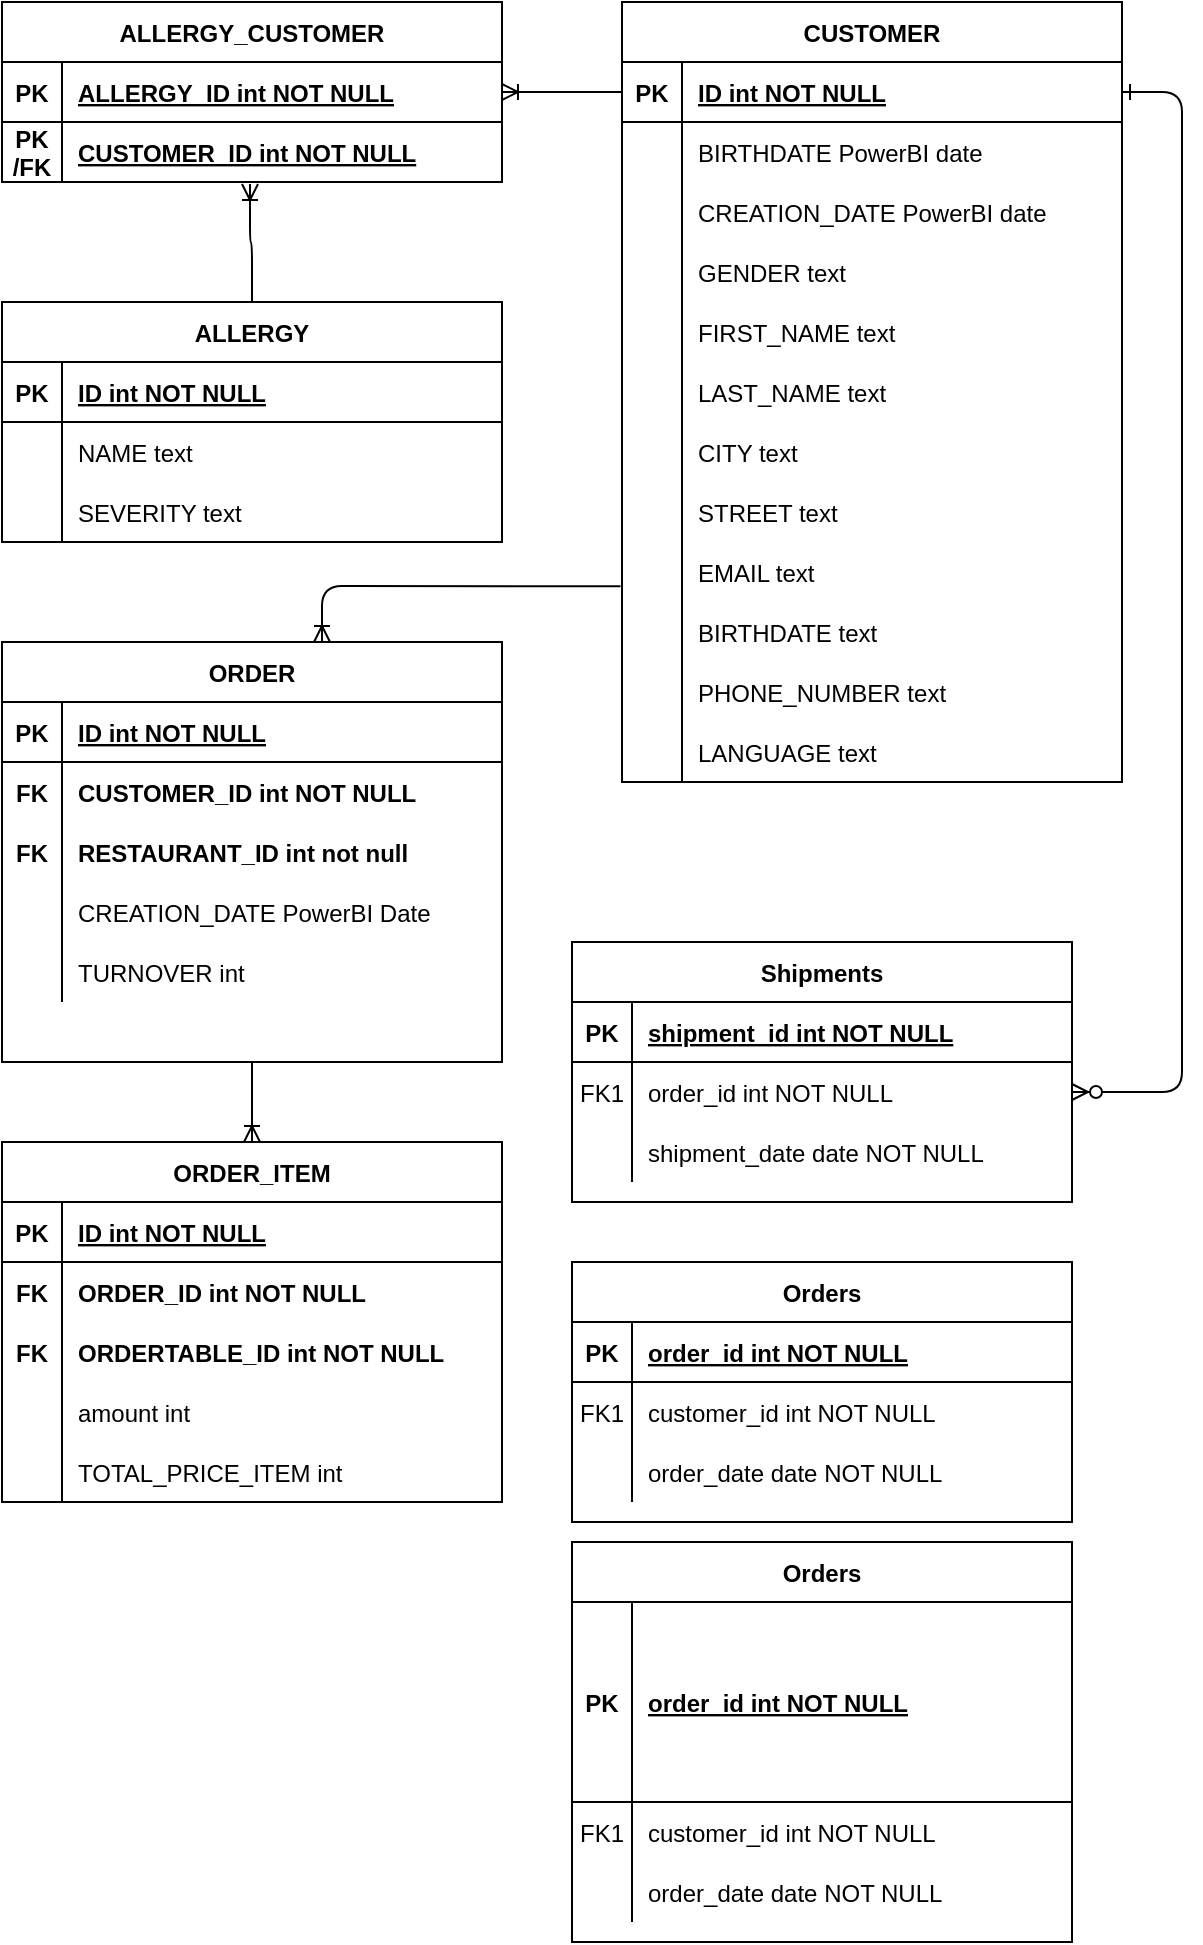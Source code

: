 <mxfile version="13.7.9" type="github">
  <diagram id="R2lEEEUBdFMjLlhIrx00" name="Page-1">
    <mxGraphModel dx="460" dy="265" grid="1" gridSize="10" guides="1" tooltips="1" connect="1" arrows="1" fold="1" page="1" pageScale="1" pageWidth="850" pageHeight="1100" math="0" shadow="0" extFonts="Permanent Marker^https://fonts.googleapis.com/css?family=Permanent+Marker">
      <root>
        <mxCell id="0" />
        <mxCell id="1" parent="0" />
        <mxCell id="C-vyLk0tnHw3VtMMgP7b-12" value="" style="edgeStyle=entityRelationEdgeStyle;endArrow=ERzeroToMany;startArrow=ERone;endFill=1;startFill=0;" parent="1" source="C-vyLk0tnHw3VtMMgP7b-3" target="C-vyLk0tnHw3VtMMgP7b-17" edge="1">
          <mxGeometry width="100" height="100" relative="1" as="geometry">
            <mxPoint x="400" y="180" as="sourcePoint" />
            <mxPoint x="460" y="205" as="targetPoint" />
          </mxGeometry>
        </mxCell>
        <mxCell id="C-vyLk0tnHw3VtMMgP7b-2" value="CUSTOMER" style="shape=table;startSize=30;container=1;collapsible=1;childLayout=tableLayout;fixedRows=1;rowLines=0;fontStyle=1;align=center;resizeLast=1;" parent="1" vertex="1">
          <mxGeometry x="450" y="120" width="250" height="390" as="geometry">
            <mxRectangle x="450" y="120" width="110" height="30" as="alternateBounds" />
          </mxGeometry>
        </mxCell>
        <mxCell id="C-vyLk0tnHw3VtMMgP7b-3" value="" style="shape=partialRectangle;collapsible=0;dropTarget=0;pointerEvents=0;fillColor=none;points=[[0,0.5],[1,0.5]];portConstraint=eastwest;top=0;left=0;right=0;bottom=1;" parent="C-vyLk0tnHw3VtMMgP7b-2" vertex="1">
          <mxGeometry y="30" width="250" height="30" as="geometry" />
        </mxCell>
        <mxCell id="C-vyLk0tnHw3VtMMgP7b-4" value="PK" style="shape=partialRectangle;overflow=hidden;connectable=0;fillColor=none;top=0;left=0;bottom=0;right=0;fontStyle=1;" parent="C-vyLk0tnHw3VtMMgP7b-3" vertex="1">
          <mxGeometry width="30" height="30" as="geometry" />
        </mxCell>
        <mxCell id="C-vyLk0tnHw3VtMMgP7b-5" value="ID int NOT NULL " style="shape=partialRectangle;overflow=hidden;connectable=0;fillColor=none;top=0;left=0;bottom=0;right=0;align=left;spacingLeft=6;fontStyle=5;" parent="C-vyLk0tnHw3VtMMgP7b-3" vertex="1">
          <mxGeometry x="30" width="220" height="30" as="geometry" />
        </mxCell>
        <mxCell id="C-vyLk0tnHw3VtMMgP7b-6" value="" style="shape=partialRectangle;collapsible=0;dropTarget=0;pointerEvents=0;fillColor=none;points=[[0,0.5],[1,0.5]];portConstraint=eastwest;top=0;left=0;right=0;bottom=0;" parent="C-vyLk0tnHw3VtMMgP7b-2" vertex="1">
          <mxGeometry y="60" width="250" height="30" as="geometry" />
        </mxCell>
        <mxCell id="C-vyLk0tnHw3VtMMgP7b-7" value="" style="shape=partialRectangle;overflow=hidden;connectable=0;fillColor=none;top=0;left=0;bottom=0;right=0;" parent="C-vyLk0tnHw3VtMMgP7b-6" vertex="1">
          <mxGeometry width="30" height="30" as="geometry" />
        </mxCell>
        <mxCell id="C-vyLk0tnHw3VtMMgP7b-8" value="BIRTHDATE PowerBI date" style="shape=partialRectangle;overflow=hidden;connectable=0;fillColor=none;top=0;left=0;bottom=0;right=0;align=left;spacingLeft=6;" parent="C-vyLk0tnHw3VtMMgP7b-6" vertex="1">
          <mxGeometry x="30" width="220" height="30" as="geometry" />
        </mxCell>
        <mxCell id="C-vyLk0tnHw3VtMMgP7b-9" value="" style="shape=partialRectangle;collapsible=0;dropTarget=0;pointerEvents=0;fillColor=none;points=[[0,0.5],[1,0.5]];portConstraint=eastwest;top=0;left=0;right=0;bottom=0;" parent="C-vyLk0tnHw3VtMMgP7b-2" vertex="1">
          <mxGeometry y="90" width="250" height="30" as="geometry" />
        </mxCell>
        <mxCell id="C-vyLk0tnHw3VtMMgP7b-10" value="" style="shape=partialRectangle;overflow=hidden;connectable=0;fillColor=none;top=0;left=0;bottom=0;right=0;" parent="C-vyLk0tnHw3VtMMgP7b-9" vertex="1">
          <mxGeometry width="30" height="30" as="geometry" />
        </mxCell>
        <mxCell id="C-vyLk0tnHw3VtMMgP7b-11" value="CREATION_DATE PowerBI date" style="shape=partialRectangle;overflow=hidden;connectable=0;fillColor=none;top=0;left=0;bottom=0;right=0;align=left;spacingLeft=6;" parent="C-vyLk0tnHw3VtMMgP7b-9" vertex="1">
          <mxGeometry x="30" width="220" height="30" as="geometry" />
        </mxCell>
        <mxCell id="WgyFow9xx69quQtlcq83-53" value="" style="shape=partialRectangle;collapsible=0;dropTarget=0;pointerEvents=0;fillColor=none;points=[[0,0.5],[1,0.5]];portConstraint=eastwest;top=0;left=0;right=0;bottom=0;" vertex="1" parent="C-vyLk0tnHw3VtMMgP7b-2">
          <mxGeometry y="120" width="250" height="30" as="geometry" />
        </mxCell>
        <mxCell id="WgyFow9xx69quQtlcq83-54" value="" style="shape=partialRectangle;overflow=hidden;connectable=0;fillColor=none;top=0;left=0;bottom=0;right=0;" vertex="1" parent="WgyFow9xx69quQtlcq83-53">
          <mxGeometry width="30" height="30" as="geometry" />
        </mxCell>
        <mxCell id="WgyFow9xx69quQtlcq83-55" value="GENDER text" style="shape=partialRectangle;overflow=hidden;connectable=0;fillColor=none;top=0;left=0;bottom=0;right=0;align=left;spacingLeft=6;" vertex="1" parent="WgyFow9xx69quQtlcq83-53">
          <mxGeometry x="30" width="220" height="30" as="geometry" />
        </mxCell>
        <mxCell id="WgyFow9xx69quQtlcq83-56" value="" style="shape=partialRectangle;collapsible=0;dropTarget=0;pointerEvents=0;fillColor=none;points=[[0,0.5],[1,0.5]];portConstraint=eastwest;top=0;left=0;right=0;bottom=0;" vertex="1" parent="C-vyLk0tnHw3VtMMgP7b-2">
          <mxGeometry y="150" width="250" height="30" as="geometry" />
        </mxCell>
        <mxCell id="WgyFow9xx69quQtlcq83-57" value="" style="shape=partialRectangle;overflow=hidden;connectable=0;fillColor=none;top=0;left=0;bottom=0;right=0;" vertex="1" parent="WgyFow9xx69quQtlcq83-56">
          <mxGeometry width="30" height="30" as="geometry" />
        </mxCell>
        <mxCell id="WgyFow9xx69quQtlcq83-58" value="FIRST_NAME text" style="shape=partialRectangle;overflow=hidden;connectable=0;fillColor=none;top=0;left=0;bottom=0;right=0;align=left;spacingLeft=6;" vertex="1" parent="WgyFow9xx69quQtlcq83-56">
          <mxGeometry x="30" width="220" height="30" as="geometry" />
        </mxCell>
        <mxCell id="WgyFow9xx69quQtlcq83-59" value="" style="shape=partialRectangle;collapsible=0;dropTarget=0;pointerEvents=0;fillColor=none;points=[[0,0.5],[1,0.5]];portConstraint=eastwest;top=0;left=0;right=0;bottom=0;" vertex="1" parent="C-vyLk0tnHw3VtMMgP7b-2">
          <mxGeometry y="180" width="250" height="30" as="geometry" />
        </mxCell>
        <mxCell id="WgyFow9xx69quQtlcq83-60" value="" style="shape=partialRectangle;overflow=hidden;connectable=0;fillColor=none;top=0;left=0;bottom=0;right=0;" vertex="1" parent="WgyFow9xx69quQtlcq83-59">
          <mxGeometry width="30" height="30" as="geometry" />
        </mxCell>
        <mxCell id="WgyFow9xx69quQtlcq83-61" value="LAST_NAME text" style="shape=partialRectangle;overflow=hidden;connectable=0;fillColor=none;top=0;left=0;bottom=0;right=0;align=left;spacingLeft=6;" vertex="1" parent="WgyFow9xx69quQtlcq83-59">
          <mxGeometry x="30" width="220" height="30" as="geometry" />
        </mxCell>
        <mxCell id="WgyFow9xx69quQtlcq83-81" value="" style="shape=partialRectangle;collapsible=0;dropTarget=0;pointerEvents=0;fillColor=none;points=[[0,0.5],[1,0.5]];portConstraint=eastwest;top=0;left=0;right=0;bottom=0;" vertex="1" parent="C-vyLk0tnHw3VtMMgP7b-2">
          <mxGeometry y="210" width="250" height="30" as="geometry" />
        </mxCell>
        <mxCell id="WgyFow9xx69quQtlcq83-82" value="" style="shape=partialRectangle;overflow=hidden;connectable=0;fillColor=none;top=0;left=0;bottom=0;right=0;" vertex="1" parent="WgyFow9xx69quQtlcq83-81">
          <mxGeometry width="30" height="30" as="geometry" />
        </mxCell>
        <mxCell id="WgyFow9xx69quQtlcq83-83" value="CITY text" style="shape=partialRectangle;overflow=hidden;connectable=0;fillColor=none;top=0;left=0;bottom=0;right=0;align=left;spacingLeft=6;" vertex="1" parent="WgyFow9xx69quQtlcq83-81">
          <mxGeometry x="30" width="220" height="30" as="geometry" />
        </mxCell>
        <mxCell id="WgyFow9xx69quQtlcq83-84" value="" style="shape=partialRectangle;collapsible=0;dropTarget=0;pointerEvents=0;fillColor=none;points=[[0,0.5],[1,0.5]];portConstraint=eastwest;top=0;left=0;right=0;bottom=0;" vertex="1" parent="C-vyLk0tnHw3VtMMgP7b-2">
          <mxGeometry y="240" width="250" height="30" as="geometry" />
        </mxCell>
        <mxCell id="WgyFow9xx69quQtlcq83-85" value="" style="shape=partialRectangle;overflow=hidden;connectable=0;fillColor=none;top=0;left=0;bottom=0;right=0;" vertex="1" parent="WgyFow9xx69quQtlcq83-84">
          <mxGeometry width="30" height="30" as="geometry" />
        </mxCell>
        <mxCell id="WgyFow9xx69quQtlcq83-86" value="STREET text" style="shape=partialRectangle;overflow=hidden;connectable=0;fillColor=none;top=0;left=0;bottom=0;right=0;align=left;spacingLeft=6;" vertex="1" parent="WgyFow9xx69quQtlcq83-84">
          <mxGeometry x="30" width="220" height="30" as="geometry" />
        </mxCell>
        <mxCell id="WgyFow9xx69quQtlcq83-87" value="" style="shape=partialRectangle;collapsible=0;dropTarget=0;pointerEvents=0;fillColor=none;points=[[0,0.5],[1,0.5]];portConstraint=eastwest;top=0;left=0;right=0;bottom=0;" vertex="1" parent="C-vyLk0tnHw3VtMMgP7b-2">
          <mxGeometry y="270" width="250" height="30" as="geometry" />
        </mxCell>
        <mxCell id="WgyFow9xx69quQtlcq83-88" value="" style="shape=partialRectangle;overflow=hidden;connectable=0;fillColor=none;top=0;left=0;bottom=0;right=0;" vertex="1" parent="WgyFow9xx69quQtlcq83-87">
          <mxGeometry width="30" height="30" as="geometry" />
        </mxCell>
        <mxCell id="WgyFow9xx69quQtlcq83-89" value="EMAIL text" style="shape=partialRectangle;overflow=hidden;connectable=0;fillColor=none;top=0;left=0;bottom=0;right=0;align=left;spacingLeft=6;" vertex="1" parent="WgyFow9xx69quQtlcq83-87">
          <mxGeometry x="30" width="220" height="30" as="geometry" />
        </mxCell>
        <mxCell id="WgyFow9xx69quQtlcq83-90" value="" style="shape=partialRectangle;collapsible=0;dropTarget=0;pointerEvents=0;fillColor=none;points=[[0,0.5],[1,0.5]];portConstraint=eastwest;top=0;left=0;right=0;bottom=0;" vertex="1" parent="C-vyLk0tnHw3VtMMgP7b-2">
          <mxGeometry y="300" width="250" height="30" as="geometry" />
        </mxCell>
        <mxCell id="WgyFow9xx69quQtlcq83-91" value="" style="shape=partialRectangle;overflow=hidden;connectable=0;fillColor=none;top=0;left=0;bottom=0;right=0;" vertex="1" parent="WgyFow9xx69quQtlcq83-90">
          <mxGeometry width="30" height="30" as="geometry" />
        </mxCell>
        <mxCell id="WgyFow9xx69quQtlcq83-92" value="BIRTHDATE text" style="shape=partialRectangle;overflow=hidden;connectable=0;fillColor=none;top=0;left=0;bottom=0;right=0;align=left;spacingLeft=6;" vertex="1" parent="WgyFow9xx69quQtlcq83-90">
          <mxGeometry x="30" width="220" height="30" as="geometry" />
        </mxCell>
        <mxCell id="WgyFow9xx69quQtlcq83-93" value="" style="shape=partialRectangle;collapsible=0;dropTarget=0;pointerEvents=0;fillColor=none;points=[[0,0.5],[1,0.5]];portConstraint=eastwest;top=0;left=0;right=0;bottom=0;" vertex="1" parent="C-vyLk0tnHw3VtMMgP7b-2">
          <mxGeometry y="330" width="250" height="30" as="geometry" />
        </mxCell>
        <mxCell id="WgyFow9xx69quQtlcq83-94" value="" style="shape=partialRectangle;overflow=hidden;connectable=0;fillColor=none;top=0;left=0;bottom=0;right=0;" vertex="1" parent="WgyFow9xx69quQtlcq83-93">
          <mxGeometry width="30" height="30" as="geometry" />
        </mxCell>
        <mxCell id="WgyFow9xx69quQtlcq83-95" value="PHONE_NUMBER text" style="shape=partialRectangle;overflow=hidden;connectable=0;fillColor=none;top=0;left=0;bottom=0;right=0;align=left;spacingLeft=6;" vertex="1" parent="WgyFow9xx69quQtlcq83-93">
          <mxGeometry x="30" width="220" height="30" as="geometry" />
        </mxCell>
        <mxCell id="WgyFow9xx69quQtlcq83-96" value="" style="shape=partialRectangle;collapsible=0;dropTarget=0;pointerEvents=0;fillColor=none;points=[[0,0.5],[1,0.5]];portConstraint=eastwest;top=0;left=0;right=0;bottom=0;" vertex="1" parent="C-vyLk0tnHw3VtMMgP7b-2">
          <mxGeometry y="360" width="250" height="30" as="geometry" />
        </mxCell>
        <mxCell id="WgyFow9xx69quQtlcq83-97" value="" style="shape=partialRectangle;overflow=hidden;connectable=0;fillColor=none;top=0;left=0;bottom=0;right=0;" vertex="1" parent="WgyFow9xx69quQtlcq83-96">
          <mxGeometry width="30" height="30" as="geometry" />
        </mxCell>
        <mxCell id="WgyFow9xx69quQtlcq83-98" value="LANGUAGE text" style="shape=partialRectangle;overflow=hidden;connectable=0;fillColor=none;top=0;left=0;bottom=0;right=0;align=left;spacingLeft=6;" vertex="1" parent="WgyFow9xx69quQtlcq83-96">
          <mxGeometry x="30" width="220" height="30" as="geometry" />
        </mxCell>
        <mxCell id="WgyFow9xx69quQtlcq83-52" value="" style="edgeStyle=orthogonalEdgeStyle;fontSize=12;html=1;endArrow=ERoneToMany;exitX=0.5;exitY=0;exitDx=0;exitDy=0;entryX=0.496;entryY=1.033;entryDx=0;entryDy=0;entryPerimeter=0;" edge="1" parent="1" source="WgyFow9xx69quQtlcq83-41" target="C-vyLk0tnHw3VtMMgP7b-27">
          <mxGeometry width="100" height="100" relative="1" as="geometry">
            <mxPoint x="90" y="320" as="sourcePoint" />
            <mxPoint x="190" y="220" as="targetPoint" />
          </mxGeometry>
        </mxCell>
        <mxCell id="WgyFow9xx69quQtlcq83-41" value="ALLERGY" style="shape=table;startSize=30;container=1;collapsible=1;childLayout=tableLayout;fixedRows=1;rowLines=0;fontStyle=1;align=center;resizeLast=1;" vertex="1" parent="1">
          <mxGeometry x="140" y="270" width="250" height="120" as="geometry" />
        </mxCell>
        <mxCell id="WgyFow9xx69quQtlcq83-42" value="" style="shape=partialRectangle;collapsible=0;dropTarget=0;pointerEvents=0;fillColor=none;points=[[0,0.5],[1,0.5]];portConstraint=eastwest;top=0;left=0;right=0;bottom=1;" vertex="1" parent="WgyFow9xx69quQtlcq83-41">
          <mxGeometry y="30" width="250" height="30" as="geometry" />
        </mxCell>
        <mxCell id="WgyFow9xx69quQtlcq83-43" value="PK" style="shape=partialRectangle;overflow=hidden;connectable=0;fillColor=none;top=0;left=0;bottom=0;right=0;fontStyle=1;" vertex="1" parent="WgyFow9xx69quQtlcq83-42">
          <mxGeometry width="30" height="30" as="geometry" />
        </mxCell>
        <mxCell id="WgyFow9xx69quQtlcq83-44" value="ID int NOT NULL " style="shape=partialRectangle;overflow=hidden;connectable=0;fillColor=none;top=0;left=0;bottom=0;right=0;align=left;spacingLeft=6;fontStyle=5;" vertex="1" parent="WgyFow9xx69quQtlcq83-42">
          <mxGeometry x="30" width="220" height="30" as="geometry" />
        </mxCell>
        <mxCell id="WgyFow9xx69quQtlcq83-45" value="" style="shape=partialRectangle;collapsible=0;dropTarget=0;pointerEvents=0;fillColor=none;points=[[0,0.5],[1,0.5]];portConstraint=eastwest;top=0;left=0;right=0;bottom=0;fontStyle=1" vertex="1" parent="WgyFow9xx69quQtlcq83-41">
          <mxGeometry y="60" width="250" height="30" as="geometry" />
        </mxCell>
        <mxCell id="WgyFow9xx69quQtlcq83-46" value="" style="shape=partialRectangle;overflow=hidden;connectable=0;fillColor=none;top=0;left=0;bottom=0;right=0;fontStyle=1" vertex="1" parent="WgyFow9xx69quQtlcq83-45">
          <mxGeometry width="30" height="30" as="geometry" />
        </mxCell>
        <mxCell id="WgyFow9xx69quQtlcq83-47" value="NAME text" style="shape=partialRectangle;overflow=hidden;connectable=0;fillColor=none;top=0;left=0;bottom=0;right=0;align=left;spacingLeft=6;fontStyle=0" vertex="1" parent="WgyFow9xx69quQtlcq83-45">
          <mxGeometry x="30" width="220" height="30" as="geometry" />
        </mxCell>
        <mxCell id="WgyFow9xx69quQtlcq83-48" value="" style="shape=partialRectangle;collapsible=0;dropTarget=0;pointerEvents=0;fillColor=none;points=[[0,0.5],[1,0.5]];portConstraint=eastwest;top=0;left=0;right=0;bottom=0;fontStyle=1" vertex="1" parent="WgyFow9xx69quQtlcq83-41">
          <mxGeometry y="90" width="250" height="30" as="geometry" />
        </mxCell>
        <mxCell id="WgyFow9xx69quQtlcq83-49" value="" style="shape=partialRectangle;overflow=hidden;connectable=0;fillColor=none;top=0;left=0;bottom=0;right=0;fontStyle=1" vertex="1" parent="WgyFow9xx69quQtlcq83-48">
          <mxGeometry width="30" height="30" as="geometry" />
        </mxCell>
        <mxCell id="WgyFow9xx69quQtlcq83-50" value="SEVERITY text" style="shape=partialRectangle;overflow=hidden;connectable=0;fillColor=none;top=0;left=0;bottom=0;right=0;align=left;spacingLeft=6;fontStyle=0" vertex="1" parent="WgyFow9xx69quQtlcq83-48">
          <mxGeometry x="30" width="220" height="30" as="geometry" />
        </mxCell>
        <mxCell id="C-vyLk0tnHw3VtMMgP7b-23" value="ALLERGY_CUSTOMER" style="shape=table;startSize=30;container=1;collapsible=1;childLayout=tableLayout;fixedRows=1;rowLines=0;fontStyle=1;align=center;resizeLast=1;" parent="1" vertex="1">
          <mxGeometry x="140" y="120" width="250" height="90" as="geometry" />
        </mxCell>
        <mxCell id="C-vyLk0tnHw3VtMMgP7b-24" value="" style="shape=partialRectangle;collapsible=0;dropTarget=0;pointerEvents=0;fillColor=none;points=[[0,0.5],[1,0.5]];portConstraint=eastwest;top=0;left=0;right=0;bottom=1;" parent="C-vyLk0tnHw3VtMMgP7b-23" vertex="1">
          <mxGeometry y="30" width="250" height="30" as="geometry" />
        </mxCell>
        <mxCell id="C-vyLk0tnHw3VtMMgP7b-25" value="PK" style="shape=partialRectangle;overflow=hidden;connectable=0;fillColor=none;top=0;left=0;bottom=0;right=0;fontStyle=1;" parent="C-vyLk0tnHw3VtMMgP7b-24" vertex="1">
          <mxGeometry width="30" height="30" as="geometry" />
        </mxCell>
        <mxCell id="C-vyLk0tnHw3VtMMgP7b-26" value="ALLERGY_ID int NOT NULL " style="shape=partialRectangle;overflow=hidden;connectable=0;fillColor=none;top=0;left=0;bottom=0;right=0;align=left;spacingLeft=6;fontStyle=5;" parent="C-vyLk0tnHw3VtMMgP7b-24" vertex="1">
          <mxGeometry x="30" width="220" height="30" as="geometry" />
        </mxCell>
        <mxCell id="C-vyLk0tnHw3VtMMgP7b-27" value="" style="shape=partialRectangle;collapsible=0;dropTarget=0;pointerEvents=0;fillColor=none;points=[[0,0.5],[1,0.5]];portConstraint=eastwest;top=0;left=0;right=0;bottom=0;fontStyle=1" parent="C-vyLk0tnHw3VtMMgP7b-23" vertex="1">
          <mxGeometry y="60" width="250" height="30" as="geometry" />
        </mxCell>
        <mxCell id="C-vyLk0tnHw3VtMMgP7b-28" value="PK&#xa;/FK" style="shape=partialRectangle;overflow=hidden;connectable=0;fillColor=none;top=0;left=0;bottom=0;right=0;fontStyle=1" parent="C-vyLk0tnHw3VtMMgP7b-27" vertex="1">
          <mxGeometry width="30" height="30" as="geometry" />
        </mxCell>
        <mxCell id="C-vyLk0tnHw3VtMMgP7b-29" value="CUSTOMER_ID int NOT NULL" style="shape=partialRectangle;overflow=hidden;connectable=0;fillColor=none;top=0;left=0;bottom=0;right=0;align=left;spacingLeft=6;fontStyle=5" parent="C-vyLk0tnHw3VtMMgP7b-27" vertex="1">
          <mxGeometry x="30" width="220" height="30" as="geometry" />
        </mxCell>
        <mxCell id="C-vyLk0tnHw3VtMMgP7b-13" value="Shipments" style="shape=table;startSize=30;container=1;collapsible=1;childLayout=tableLayout;fixedRows=1;rowLines=0;fontStyle=1;align=center;resizeLast=1;" parent="1" vertex="1">
          <mxGeometry x="425" y="590" width="250" height="130" as="geometry" />
        </mxCell>
        <mxCell id="C-vyLk0tnHw3VtMMgP7b-14" value="" style="shape=partialRectangle;collapsible=0;dropTarget=0;pointerEvents=0;fillColor=none;points=[[0,0.5],[1,0.5]];portConstraint=eastwest;top=0;left=0;right=0;bottom=1;" parent="C-vyLk0tnHw3VtMMgP7b-13" vertex="1">
          <mxGeometry y="30" width="250" height="30" as="geometry" />
        </mxCell>
        <mxCell id="C-vyLk0tnHw3VtMMgP7b-15" value="PK" style="shape=partialRectangle;overflow=hidden;connectable=0;fillColor=none;top=0;left=0;bottom=0;right=0;fontStyle=1;" parent="C-vyLk0tnHw3VtMMgP7b-14" vertex="1">
          <mxGeometry width="30" height="30" as="geometry" />
        </mxCell>
        <mxCell id="C-vyLk0tnHw3VtMMgP7b-16" value="shipment_id int NOT NULL " style="shape=partialRectangle;overflow=hidden;connectable=0;fillColor=none;top=0;left=0;bottom=0;right=0;align=left;spacingLeft=6;fontStyle=5;" parent="C-vyLk0tnHw3VtMMgP7b-14" vertex="1">
          <mxGeometry x="30" width="220" height="30" as="geometry" />
        </mxCell>
        <mxCell id="C-vyLk0tnHw3VtMMgP7b-17" value="" style="shape=partialRectangle;collapsible=0;dropTarget=0;pointerEvents=0;fillColor=none;points=[[0,0.5],[1,0.5]];portConstraint=eastwest;top=0;left=0;right=0;bottom=0;" parent="C-vyLk0tnHw3VtMMgP7b-13" vertex="1">
          <mxGeometry y="60" width="250" height="30" as="geometry" />
        </mxCell>
        <mxCell id="C-vyLk0tnHw3VtMMgP7b-18" value="FK1" style="shape=partialRectangle;overflow=hidden;connectable=0;fillColor=none;top=0;left=0;bottom=0;right=0;" parent="C-vyLk0tnHw3VtMMgP7b-17" vertex="1">
          <mxGeometry width="30" height="30" as="geometry" />
        </mxCell>
        <mxCell id="C-vyLk0tnHw3VtMMgP7b-19" value="order_id int NOT NULL" style="shape=partialRectangle;overflow=hidden;connectable=0;fillColor=none;top=0;left=0;bottom=0;right=0;align=left;spacingLeft=6;" parent="C-vyLk0tnHw3VtMMgP7b-17" vertex="1">
          <mxGeometry x="30" width="220" height="30" as="geometry" />
        </mxCell>
        <mxCell id="C-vyLk0tnHw3VtMMgP7b-20" value="" style="shape=partialRectangle;collapsible=0;dropTarget=0;pointerEvents=0;fillColor=none;points=[[0,0.5],[1,0.5]];portConstraint=eastwest;top=0;left=0;right=0;bottom=0;" parent="C-vyLk0tnHw3VtMMgP7b-13" vertex="1">
          <mxGeometry y="90" width="250" height="30" as="geometry" />
        </mxCell>
        <mxCell id="C-vyLk0tnHw3VtMMgP7b-21" value="" style="shape=partialRectangle;overflow=hidden;connectable=0;fillColor=none;top=0;left=0;bottom=0;right=0;" parent="C-vyLk0tnHw3VtMMgP7b-20" vertex="1">
          <mxGeometry width="30" height="30" as="geometry" />
        </mxCell>
        <mxCell id="C-vyLk0tnHw3VtMMgP7b-22" value="shipment_date date NOT NULL" style="shape=partialRectangle;overflow=hidden;connectable=0;fillColor=none;top=0;left=0;bottom=0;right=0;align=left;spacingLeft=6;" parent="C-vyLk0tnHw3VtMMgP7b-20" vertex="1">
          <mxGeometry x="30" width="220" height="30" as="geometry" />
        </mxCell>
        <mxCell id="WgyFow9xx69quQtlcq83-1" value="ORDER" style="shape=table;startSize=30;container=1;collapsible=1;childLayout=tableLayout;fixedRows=1;rowLines=0;fontStyle=1;align=center;resizeLast=1;" vertex="1" parent="1">
          <mxGeometry x="140" y="440" width="250" height="210" as="geometry" />
        </mxCell>
        <mxCell id="WgyFow9xx69quQtlcq83-2" value="" style="shape=partialRectangle;collapsible=0;dropTarget=0;pointerEvents=0;fillColor=none;points=[[0,0.5],[1,0.5]];portConstraint=eastwest;top=0;left=0;right=0;bottom=1;" vertex="1" parent="WgyFow9xx69quQtlcq83-1">
          <mxGeometry y="30" width="250" height="30" as="geometry" />
        </mxCell>
        <mxCell id="WgyFow9xx69quQtlcq83-3" value="PK" style="shape=partialRectangle;overflow=hidden;connectable=0;fillColor=none;top=0;left=0;bottom=0;right=0;fontStyle=1;" vertex="1" parent="WgyFow9xx69quQtlcq83-2">
          <mxGeometry width="30" height="30" as="geometry" />
        </mxCell>
        <mxCell id="WgyFow9xx69quQtlcq83-4" value="ID int NOT NULL " style="shape=partialRectangle;overflow=hidden;connectable=0;fillColor=none;top=0;left=0;bottom=0;right=0;align=left;spacingLeft=6;fontStyle=5;" vertex="1" parent="WgyFow9xx69quQtlcq83-2">
          <mxGeometry x="30" width="220" height="30" as="geometry" />
        </mxCell>
        <mxCell id="WgyFow9xx69quQtlcq83-104" value="" style="shape=partialRectangle;collapsible=0;dropTarget=0;pointerEvents=0;fillColor=none;points=[[0,0.5],[1,0.5]];portConstraint=eastwest;top=0;left=0;right=0;bottom=0;" vertex="1" parent="WgyFow9xx69quQtlcq83-1">
          <mxGeometry y="60" width="250" height="30" as="geometry" />
        </mxCell>
        <mxCell id="WgyFow9xx69quQtlcq83-105" value="FK" style="shape=partialRectangle;overflow=hidden;connectable=0;fillColor=none;top=0;left=0;bottom=0;right=0;fontStyle=1" vertex="1" parent="WgyFow9xx69quQtlcq83-104">
          <mxGeometry width="30" height="30" as="geometry" />
        </mxCell>
        <mxCell id="WgyFow9xx69quQtlcq83-106" value="CUSTOMER_ID int NOT NULL" style="shape=partialRectangle;overflow=hidden;connectable=0;fillColor=none;top=0;left=0;bottom=0;right=0;align=left;spacingLeft=6;fontStyle=1" vertex="1" parent="WgyFow9xx69quQtlcq83-104">
          <mxGeometry x="30" width="220" height="30" as="geometry" />
        </mxCell>
        <mxCell id="WgyFow9xx69quQtlcq83-107" value="" style="shape=partialRectangle;collapsible=0;dropTarget=0;pointerEvents=0;fillColor=none;points=[[0,0.5],[1,0.5]];portConstraint=eastwest;top=0;left=0;right=0;bottom=0;" vertex="1" parent="WgyFow9xx69quQtlcq83-1">
          <mxGeometry y="90" width="250" height="30" as="geometry" />
        </mxCell>
        <mxCell id="WgyFow9xx69quQtlcq83-108" value="FK" style="shape=partialRectangle;overflow=hidden;connectable=0;fillColor=none;top=0;left=0;bottom=0;right=0;fontStyle=1" vertex="1" parent="WgyFow9xx69quQtlcq83-107">
          <mxGeometry width="30" height="30" as="geometry" />
        </mxCell>
        <mxCell id="WgyFow9xx69quQtlcq83-109" value="RESTAURANT_ID int not null" style="shape=partialRectangle;overflow=hidden;connectable=0;fillColor=none;top=0;left=0;bottom=0;right=0;align=left;spacingLeft=6;fontStyle=1" vertex="1" parent="WgyFow9xx69quQtlcq83-107">
          <mxGeometry x="30" width="220" height="30" as="geometry" />
        </mxCell>
        <mxCell id="WgyFow9xx69quQtlcq83-5" value="" style="shape=partialRectangle;collapsible=0;dropTarget=0;pointerEvents=0;fillColor=none;points=[[0,0.5],[1,0.5]];portConstraint=eastwest;top=0;left=0;right=0;bottom=0;" vertex="1" parent="WgyFow9xx69quQtlcq83-1">
          <mxGeometry y="120" width="250" height="30" as="geometry" />
        </mxCell>
        <mxCell id="WgyFow9xx69quQtlcq83-6" value="" style="shape=partialRectangle;overflow=hidden;connectable=0;fillColor=none;top=0;left=0;bottom=0;right=0;" vertex="1" parent="WgyFow9xx69quQtlcq83-5">
          <mxGeometry width="30" height="30" as="geometry" />
        </mxCell>
        <mxCell id="WgyFow9xx69quQtlcq83-7" value="" style="shape=partialRectangle;overflow=hidden;connectable=0;fillColor=none;top=0;left=0;bottom=0;right=0;align=left;spacingLeft=6;" vertex="1" parent="WgyFow9xx69quQtlcq83-5">
          <mxGeometry x="30" width="220" height="30" as="geometry" />
        </mxCell>
        <mxCell id="WgyFow9xx69quQtlcq83-110" value="" style="shape=partialRectangle;collapsible=0;dropTarget=0;pointerEvents=0;fillColor=none;points=[[0,0.5],[1,0.5]];portConstraint=eastwest;top=0;left=0;right=0;bottom=0;" vertex="1" parent="WgyFow9xx69quQtlcq83-1">
          <mxGeometry y="150" width="250" height="30" as="geometry" />
        </mxCell>
        <mxCell id="WgyFow9xx69quQtlcq83-111" value="" style="shape=partialRectangle;overflow=hidden;connectable=0;fillColor=none;top=0;left=0;bottom=0;right=0;" vertex="1" parent="WgyFow9xx69quQtlcq83-110">
          <mxGeometry width="30" height="30" as="geometry" />
        </mxCell>
        <mxCell id="WgyFow9xx69quQtlcq83-112" value="TURNOVER int" style="shape=partialRectangle;overflow=hidden;connectable=0;fillColor=none;top=0;left=0;bottom=0;right=0;align=left;spacingLeft=6;" vertex="1" parent="WgyFow9xx69quQtlcq83-110">
          <mxGeometry x="30" width="220" height="30" as="geometry" />
        </mxCell>
        <mxCell id="WgyFow9xx69quQtlcq83-18" value="ORDER_ITEM" style="shape=table;startSize=30;container=1;collapsible=1;childLayout=tableLayout;fixedRows=1;rowLines=0;fontStyle=1;align=center;resizeLast=1;" vertex="1" parent="1">
          <mxGeometry x="140" y="690" width="250" height="180" as="geometry" />
        </mxCell>
        <mxCell id="WgyFow9xx69quQtlcq83-19" value="" style="shape=partialRectangle;collapsible=0;dropTarget=0;pointerEvents=0;fillColor=none;points=[[0,0.5],[1,0.5]];portConstraint=eastwest;top=0;left=0;right=0;bottom=1;" vertex="1" parent="WgyFow9xx69quQtlcq83-18">
          <mxGeometry y="30" width="250" height="30" as="geometry" />
        </mxCell>
        <mxCell id="WgyFow9xx69quQtlcq83-20" value="PK" style="shape=partialRectangle;overflow=hidden;connectable=0;fillColor=none;top=0;left=0;bottom=0;right=0;fontStyle=1;" vertex="1" parent="WgyFow9xx69quQtlcq83-19">
          <mxGeometry width="30" height="30" as="geometry" />
        </mxCell>
        <mxCell id="WgyFow9xx69quQtlcq83-21" value="ID int NOT NULL " style="shape=partialRectangle;overflow=hidden;connectable=0;fillColor=none;top=0;left=0;bottom=0;right=0;align=left;spacingLeft=6;fontStyle=5;" vertex="1" parent="WgyFow9xx69quQtlcq83-19">
          <mxGeometry x="30" width="220" height="30" as="geometry" />
        </mxCell>
        <mxCell id="WgyFow9xx69quQtlcq83-22" value="" style="shape=partialRectangle;collapsible=0;dropTarget=0;pointerEvents=0;fillColor=none;points=[[0,0.5],[1,0.5]];portConstraint=eastwest;top=0;left=0;right=0;bottom=0;" vertex="1" parent="WgyFow9xx69quQtlcq83-18">
          <mxGeometry y="60" width="250" height="30" as="geometry" />
        </mxCell>
        <mxCell id="WgyFow9xx69quQtlcq83-23" value="FK" style="shape=partialRectangle;overflow=hidden;connectable=0;fillColor=none;top=0;left=0;bottom=0;right=0;fontStyle=1" vertex="1" parent="WgyFow9xx69quQtlcq83-22">
          <mxGeometry width="30" height="30" as="geometry" />
        </mxCell>
        <mxCell id="WgyFow9xx69quQtlcq83-24" value="ORDER_ID int NOT NULL" style="shape=partialRectangle;overflow=hidden;connectable=0;fillColor=none;top=0;left=0;bottom=0;right=0;align=left;spacingLeft=6;fontStyle=1" vertex="1" parent="WgyFow9xx69quQtlcq83-22">
          <mxGeometry x="30" width="220" height="30" as="geometry" />
        </mxCell>
        <mxCell id="WgyFow9xx69quQtlcq83-115" value="" style="shape=partialRectangle;collapsible=0;dropTarget=0;pointerEvents=0;fillColor=none;points=[[0,0.5],[1,0.5]];portConstraint=eastwest;top=0;left=0;right=0;bottom=0;" vertex="1" parent="WgyFow9xx69quQtlcq83-18">
          <mxGeometry y="90" width="250" height="30" as="geometry" />
        </mxCell>
        <mxCell id="WgyFow9xx69quQtlcq83-116" value="FK" style="shape=partialRectangle;overflow=hidden;connectable=0;fillColor=none;top=0;left=0;bottom=0;right=0;fontStyle=1" vertex="1" parent="WgyFow9xx69quQtlcq83-115">
          <mxGeometry width="30" height="30" as="geometry" />
        </mxCell>
        <mxCell id="WgyFow9xx69quQtlcq83-117" value="ORDERTABLE_ID int NOT NULL" style="shape=partialRectangle;overflow=hidden;connectable=0;fillColor=none;top=0;left=0;bottom=0;right=0;align=left;spacingLeft=6;fontStyle=1" vertex="1" parent="WgyFow9xx69quQtlcq83-115">
          <mxGeometry x="30" width="220" height="30" as="geometry" />
        </mxCell>
        <mxCell id="WgyFow9xx69quQtlcq83-25" value="" style="shape=partialRectangle;collapsible=0;dropTarget=0;pointerEvents=0;fillColor=none;points=[[0,0.5],[1,0.5]];portConstraint=eastwest;top=0;left=0;right=0;bottom=0;" vertex="1" parent="WgyFow9xx69quQtlcq83-18">
          <mxGeometry y="120" width="250" height="30" as="geometry" />
        </mxCell>
        <mxCell id="WgyFow9xx69quQtlcq83-26" value="" style="shape=partialRectangle;overflow=hidden;connectable=0;fillColor=none;top=0;left=0;bottom=0;right=0;" vertex="1" parent="WgyFow9xx69quQtlcq83-25">
          <mxGeometry width="30" height="30" as="geometry" />
        </mxCell>
        <mxCell id="WgyFow9xx69quQtlcq83-27" value="amount int" style="shape=partialRectangle;overflow=hidden;connectable=0;fillColor=none;top=0;left=0;bottom=0;right=0;align=left;spacingLeft=6;" vertex="1" parent="WgyFow9xx69quQtlcq83-25">
          <mxGeometry x="30" width="220" height="30" as="geometry" />
        </mxCell>
        <mxCell id="WgyFow9xx69quQtlcq83-118" value="" style="shape=partialRectangle;collapsible=0;dropTarget=0;pointerEvents=0;fillColor=none;points=[[0,0.5],[1,0.5]];portConstraint=eastwest;top=0;left=0;right=0;bottom=0;" vertex="1" parent="WgyFow9xx69quQtlcq83-18">
          <mxGeometry y="150" width="250" height="30" as="geometry" />
        </mxCell>
        <mxCell id="WgyFow9xx69quQtlcq83-119" value="" style="shape=partialRectangle;overflow=hidden;connectable=0;fillColor=none;top=0;left=0;bottom=0;right=0;" vertex="1" parent="WgyFow9xx69quQtlcq83-118">
          <mxGeometry width="30" height="30" as="geometry" />
        </mxCell>
        <mxCell id="WgyFow9xx69quQtlcq83-120" value="TOTAL_PRICE_ITEM int" style="shape=partialRectangle;overflow=hidden;connectable=0;fillColor=none;top=0;left=0;bottom=0;right=0;align=left;spacingLeft=6;" vertex="1" parent="WgyFow9xx69quQtlcq83-118">
          <mxGeometry x="30" width="220" height="30" as="geometry" />
        </mxCell>
        <mxCell id="WgyFow9xx69quQtlcq83-28" value="Orders" style="shape=table;startSize=30;container=1;collapsible=1;childLayout=tableLayout;fixedRows=1;rowLines=0;fontStyle=1;align=center;resizeLast=1;" vertex="1" parent="1">
          <mxGeometry x="425" y="890" width="250" height="200" as="geometry" />
        </mxCell>
        <mxCell id="WgyFow9xx69quQtlcq83-29" value="" style="shape=partialRectangle;collapsible=0;dropTarget=0;pointerEvents=0;fillColor=none;points=[[0,0.5],[1,0.5]];portConstraint=eastwest;top=0;left=0;right=0;bottom=1;" vertex="1" parent="WgyFow9xx69quQtlcq83-28">
          <mxGeometry y="30" width="250" height="100" as="geometry" />
        </mxCell>
        <mxCell id="WgyFow9xx69quQtlcq83-30" value="PK" style="shape=partialRectangle;overflow=hidden;connectable=0;fillColor=none;top=0;left=0;bottom=0;right=0;fontStyle=1;" vertex="1" parent="WgyFow9xx69quQtlcq83-29">
          <mxGeometry width="30" height="100" as="geometry" />
        </mxCell>
        <mxCell id="WgyFow9xx69quQtlcq83-31" value="order_id int NOT NULL " style="shape=partialRectangle;overflow=hidden;connectable=0;fillColor=none;top=0;left=0;bottom=0;right=0;align=left;spacingLeft=6;fontStyle=5;" vertex="1" parent="WgyFow9xx69quQtlcq83-29">
          <mxGeometry x="30" width="220" height="100" as="geometry" />
        </mxCell>
        <mxCell id="WgyFow9xx69quQtlcq83-32" value="" style="shape=partialRectangle;collapsible=0;dropTarget=0;pointerEvents=0;fillColor=none;points=[[0,0.5],[1,0.5]];portConstraint=eastwest;top=0;left=0;right=0;bottom=0;" vertex="1" parent="WgyFow9xx69quQtlcq83-28">
          <mxGeometry y="130" width="250" height="30" as="geometry" />
        </mxCell>
        <mxCell id="WgyFow9xx69quQtlcq83-33" value="FK1" style="shape=partialRectangle;overflow=hidden;connectable=0;fillColor=none;top=0;left=0;bottom=0;right=0;" vertex="1" parent="WgyFow9xx69quQtlcq83-32">
          <mxGeometry width="30" height="30" as="geometry" />
        </mxCell>
        <mxCell id="WgyFow9xx69quQtlcq83-34" value="customer_id int NOT NULL" style="shape=partialRectangle;overflow=hidden;connectable=0;fillColor=none;top=0;left=0;bottom=0;right=0;align=left;spacingLeft=6;" vertex="1" parent="WgyFow9xx69quQtlcq83-32">
          <mxGeometry x="30" width="220" height="30" as="geometry" />
        </mxCell>
        <mxCell id="WgyFow9xx69quQtlcq83-35" value="" style="shape=partialRectangle;collapsible=0;dropTarget=0;pointerEvents=0;fillColor=none;points=[[0,0.5],[1,0.5]];portConstraint=eastwest;top=0;left=0;right=0;bottom=0;" vertex="1" parent="WgyFow9xx69quQtlcq83-28">
          <mxGeometry y="160" width="250" height="30" as="geometry" />
        </mxCell>
        <mxCell id="WgyFow9xx69quQtlcq83-36" value="" style="shape=partialRectangle;overflow=hidden;connectable=0;fillColor=none;top=0;left=0;bottom=0;right=0;" vertex="1" parent="WgyFow9xx69quQtlcq83-35">
          <mxGeometry width="30" height="30" as="geometry" />
        </mxCell>
        <mxCell id="WgyFow9xx69quQtlcq83-37" value="order_date date NOT NULL" style="shape=partialRectangle;overflow=hidden;connectable=0;fillColor=none;top=0;left=0;bottom=0;right=0;align=left;spacingLeft=6;" vertex="1" parent="WgyFow9xx69quQtlcq83-35">
          <mxGeometry x="30" width="220" height="30" as="geometry" />
        </mxCell>
        <mxCell id="WgyFow9xx69quQtlcq83-8" value="Orders" style="shape=table;startSize=30;container=1;collapsible=1;childLayout=tableLayout;fixedRows=1;rowLines=0;fontStyle=1;align=center;resizeLast=1;" vertex="1" parent="1">
          <mxGeometry x="425" y="750" width="250" height="130" as="geometry" />
        </mxCell>
        <mxCell id="WgyFow9xx69quQtlcq83-9" value="" style="shape=partialRectangle;collapsible=0;dropTarget=0;pointerEvents=0;fillColor=none;points=[[0,0.5],[1,0.5]];portConstraint=eastwest;top=0;left=0;right=0;bottom=1;" vertex="1" parent="WgyFow9xx69quQtlcq83-8">
          <mxGeometry y="30" width="250" height="30" as="geometry" />
        </mxCell>
        <mxCell id="WgyFow9xx69quQtlcq83-10" value="PK" style="shape=partialRectangle;overflow=hidden;connectable=0;fillColor=none;top=0;left=0;bottom=0;right=0;fontStyle=1;" vertex="1" parent="WgyFow9xx69quQtlcq83-9">
          <mxGeometry width="30" height="30" as="geometry" />
        </mxCell>
        <mxCell id="WgyFow9xx69quQtlcq83-11" value="order_id int NOT NULL " style="shape=partialRectangle;overflow=hidden;connectable=0;fillColor=none;top=0;left=0;bottom=0;right=0;align=left;spacingLeft=6;fontStyle=5;" vertex="1" parent="WgyFow9xx69quQtlcq83-9">
          <mxGeometry x="30" width="220" height="30" as="geometry" />
        </mxCell>
        <mxCell id="WgyFow9xx69quQtlcq83-12" value="" style="shape=partialRectangle;collapsible=0;dropTarget=0;pointerEvents=0;fillColor=none;points=[[0,0.5],[1,0.5]];portConstraint=eastwest;top=0;left=0;right=0;bottom=0;" vertex="1" parent="WgyFow9xx69quQtlcq83-8">
          <mxGeometry y="60" width="250" height="30" as="geometry" />
        </mxCell>
        <mxCell id="WgyFow9xx69quQtlcq83-13" value="FK1" style="shape=partialRectangle;overflow=hidden;connectable=0;fillColor=none;top=0;left=0;bottom=0;right=0;" vertex="1" parent="WgyFow9xx69quQtlcq83-12">
          <mxGeometry width="30" height="30" as="geometry" />
        </mxCell>
        <mxCell id="WgyFow9xx69quQtlcq83-14" value="customer_id int NOT NULL" style="shape=partialRectangle;overflow=hidden;connectable=0;fillColor=none;top=0;left=0;bottom=0;right=0;align=left;spacingLeft=6;" vertex="1" parent="WgyFow9xx69quQtlcq83-12">
          <mxGeometry x="30" width="220" height="30" as="geometry" />
        </mxCell>
        <mxCell id="WgyFow9xx69quQtlcq83-15" value="" style="shape=partialRectangle;collapsible=0;dropTarget=0;pointerEvents=0;fillColor=none;points=[[0,0.5],[1,0.5]];portConstraint=eastwest;top=0;left=0;right=0;bottom=0;" vertex="1" parent="WgyFow9xx69quQtlcq83-8">
          <mxGeometry y="90" width="250" height="30" as="geometry" />
        </mxCell>
        <mxCell id="WgyFow9xx69quQtlcq83-16" value="" style="shape=partialRectangle;overflow=hidden;connectable=0;fillColor=none;top=0;left=0;bottom=0;right=0;" vertex="1" parent="WgyFow9xx69quQtlcq83-15">
          <mxGeometry width="30" height="30" as="geometry" />
        </mxCell>
        <mxCell id="WgyFow9xx69quQtlcq83-17" value="order_date date NOT NULL" style="shape=partialRectangle;overflow=hidden;connectable=0;fillColor=none;top=0;left=0;bottom=0;right=0;align=left;spacingLeft=6;" vertex="1" parent="WgyFow9xx69quQtlcq83-15">
          <mxGeometry x="30" width="220" height="30" as="geometry" />
        </mxCell>
        <mxCell id="WgyFow9xx69quQtlcq83-99" value="" style="edgeStyle=elbowEdgeStyle;fontSize=12;html=1;endArrow=ERoneToMany;exitX=0;exitY=0.5;exitDx=0;exitDy=0;entryX=1;entryY=0.5;entryDx=0;entryDy=0;" edge="1" parent="1" source="C-vyLk0tnHw3VtMMgP7b-3" target="C-vyLk0tnHw3VtMMgP7b-24">
          <mxGeometry width="100" height="100" relative="1" as="geometry">
            <mxPoint x="450" y="175" as="sourcePoint" />
            <mxPoint x="393" y="169" as="targetPoint" />
          </mxGeometry>
        </mxCell>
        <mxCell id="WgyFow9xx69quQtlcq83-113" value="CREATION_DATE PowerBI Date" style="shape=partialRectangle;overflow=hidden;connectable=0;fillColor=none;top=0;left=0;bottom=0;right=0;align=left;spacingLeft=6;" vertex="1" parent="1">
          <mxGeometry x="170" y="560" width="220" height="30" as="geometry" />
        </mxCell>
        <mxCell id="WgyFow9xx69quQtlcq83-114" value="" style="edgeStyle=elbowEdgeStyle;fontSize=12;html=1;endArrow=ERoneToMany;entryX=0.64;entryY=0;entryDx=0;entryDy=0;entryPerimeter=0;exitX=-0.003;exitY=0.738;exitDx=0;exitDy=0;exitPerimeter=0;elbow=vertical;" edge="1" parent="1" source="WgyFow9xx69quQtlcq83-87" target="WgyFow9xx69quQtlcq83-1">
          <mxGeometry width="100" height="100" relative="1" as="geometry">
            <mxPoint x="400" y="400" as="sourcePoint" />
            <mxPoint x="480" y="440" as="targetPoint" />
            <Array as="points">
              <mxPoint x="380" y="412" />
              <mxPoint x="440" y="410" />
            </Array>
          </mxGeometry>
        </mxCell>
        <mxCell id="WgyFow9xx69quQtlcq83-121" value="" style="edgeStyle=elbowEdgeStyle;fontSize=12;html=1;endArrow=ERoneToMany;entryX=0.5;entryY=0;entryDx=0;entryDy=0;elbow=vertical;" edge="1" parent="1" target="WgyFow9xx69quQtlcq83-18">
          <mxGeometry width="100" height="100" relative="1" as="geometry">
            <mxPoint x="265" y="650" as="sourcePoint" />
            <mxPoint x="310" y="450" as="targetPoint" />
            <Array as="points">
              <mxPoint x="260" y="660" />
              <mxPoint x="450" y="420" />
            </Array>
          </mxGeometry>
        </mxCell>
      </root>
    </mxGraphModel>
  </diagram>
</mxfile>
